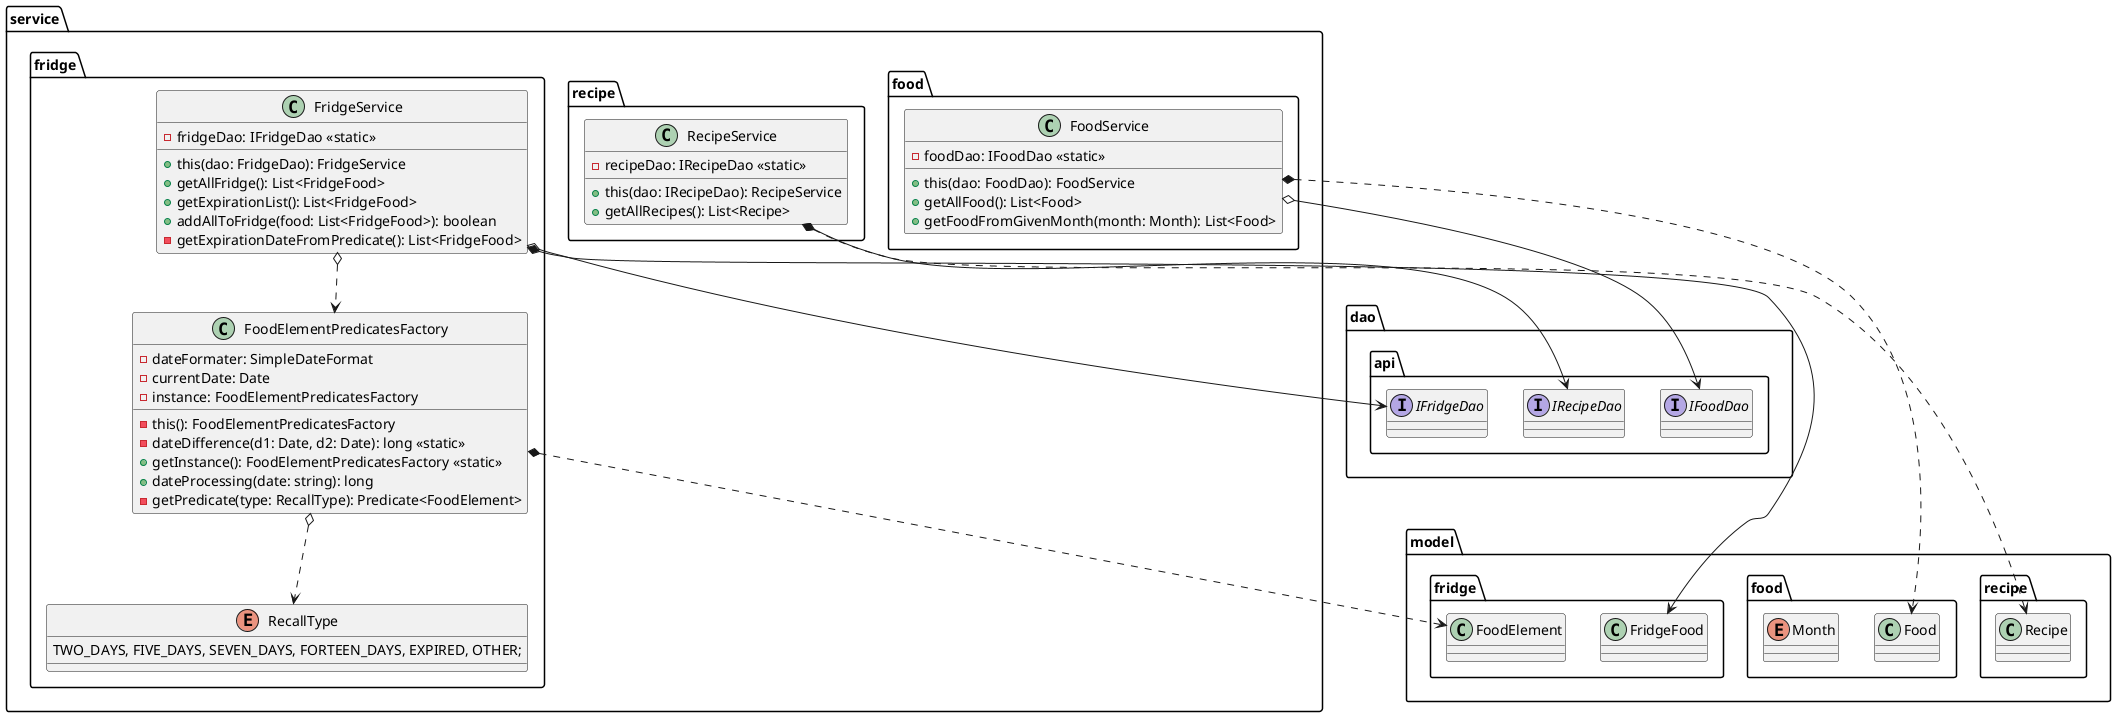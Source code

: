 @startuml service

package dao.api {
    interface IFoodDao {}
    interface IFridgeDao {}
    interface IRecipeDao {}
}

package model.food {
    class Food {}
    enum Month {}
}

package model.fridge {
    class FridgeFood {}
    class FoodElement {}
}

package model.recipe {
    class Recipe {}
}

package service {
    package food {
        class FoodService {
            - foodDao: IFoodDao <<static>>
            + this(dao: FoodDao): FoodService
            + getAllFood(): List<Food>
            + getFoodFromGivenMonth(month: Month): List<Food>
        }
    }

    package fridge {
        class FridgeService {
            - fridgeDao: IFridgeDao <<static>>
            + this(dao: FridgeDao): FridgeService
            + getAllFridge(): List<FridgeFood>
            + getExpirationList(): List<FridgeFood>
            + addAllToFridge(food: List<FridgeFood>): boolean
            - getExpirationDateFromPredicate(): List<FridgeFood>
        }

        class FoodElementPredicatesFactory {
            - dateFormater: SimpleDateFormat
            - currentDate: Date
            - instance: FoodElementPredicatesFactory
            - this(): FoodElementPredicatesFactory
            - dateDifference(d1: Date, d2: Date): long <<static>>
            + getInstance(): FoodElementPredicatesFactory <<static>>
            + dateProcessing(date: string): long
            - getPredicate(type: RecallType): Predicate<FoodElement>
        }
        
        enum RecallType {
            TWO_DAYS, FIVE_DAYS, SEVEN_DAYS, FORTEEN_DAYS, EXPIRED, OTHER;
        }
    }

    package recipe {
        class RecipeService {
            - recipeDao: IRecipeDao <<static>>
            + this(dao: IRecipeDao): RecipeService
            + getAllRecipes(): List<Recipe>
        }
    }
}

FoodService o--> IFoodDao
FoodService *..> Food

FridgeService o--> IFridgeDao
FridgeService o..> FoodElementPredicatesFactory
FridgeService *--> FridgeFood

FoodElementPredicatesFactory *..> FoodElement
FoodElementPredicatesFactory o..> RecallType

RecipeService o--> IRecipeDao
RecipeService *..> Recipe

@enduml